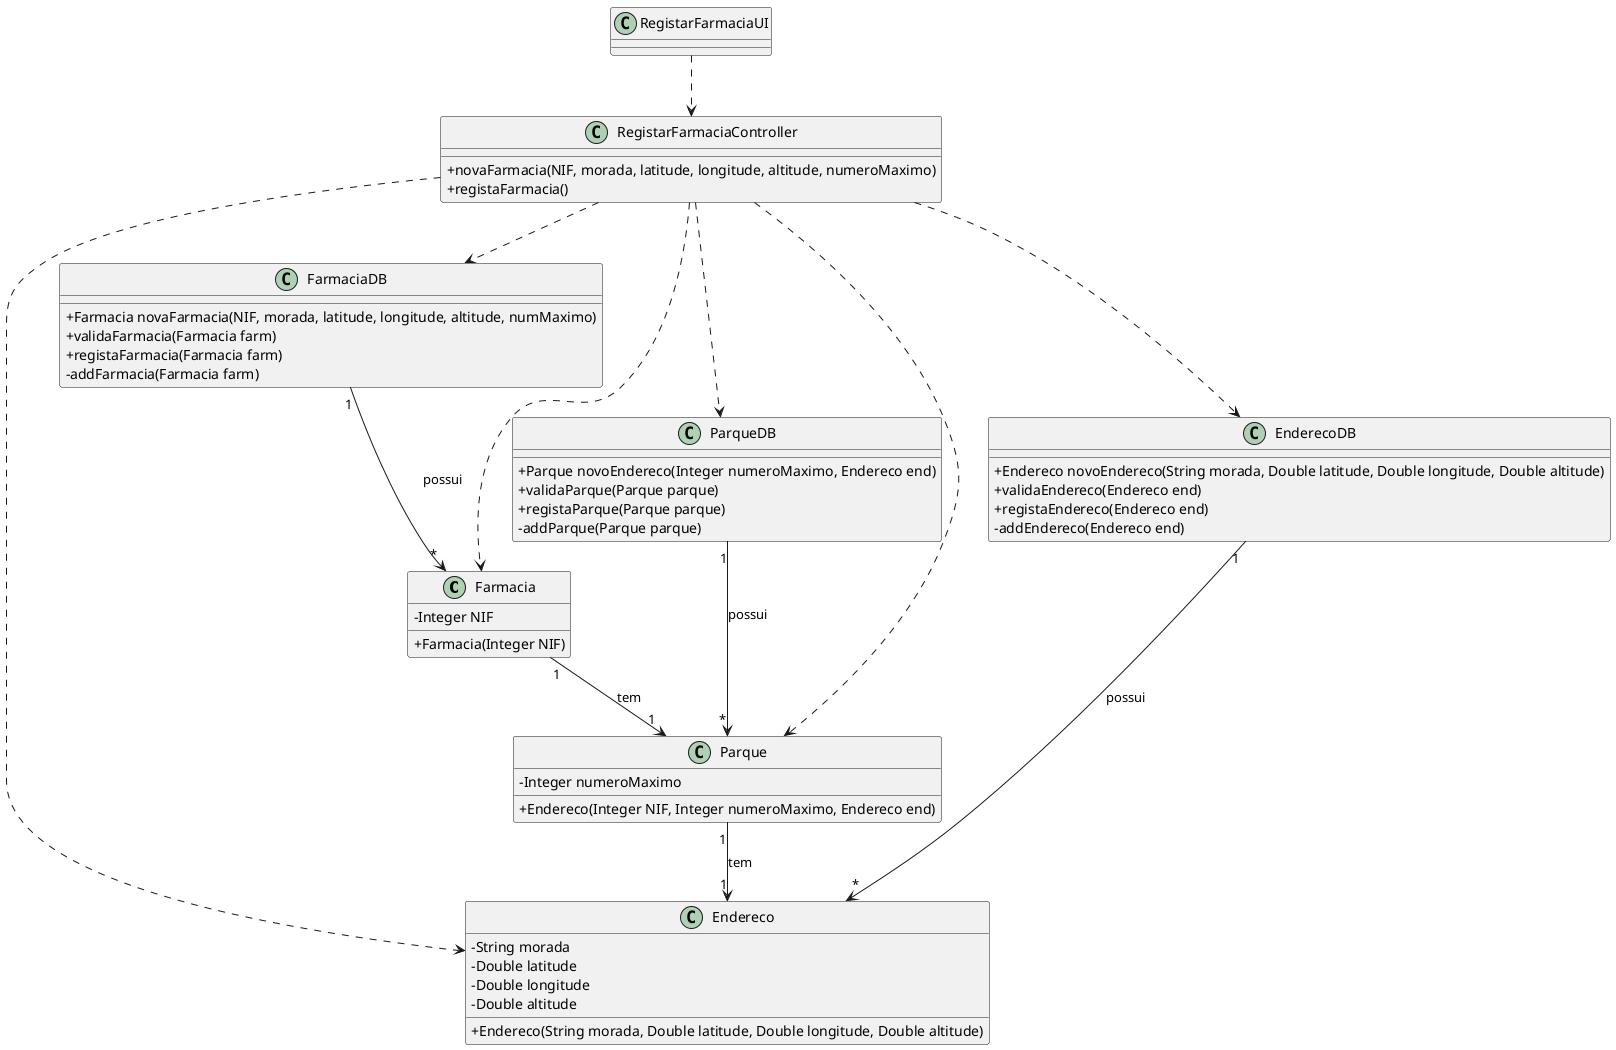 @startuml
skinparam classAttributeIconSize 0

class Farmacia {
  -Integer NIF
  +Farmacia(Integer NIF)
}

class Endereco {
  -String morada
  -Double latitude
  -Double longitude
  -Double altitude 
  +Endereco(String morada, Double latitude, Double longitude, Double altitude)
}

class Parque {
  -Integer numeroMaximo
  +Endereco(Integer NIF, Integer numeroMaximo, Endereco end)
}

class FarmaciaDB {
  +Farmacia novaFarmacia(NIF, morada, latitude, longitude, altitude, numMaximo)
  +validaFarmacia(Farmacia farm)
  +registaFarmacia(Farmacia farm)
  -addFarmacia(Farmacia farm)
}

class EnderecoDB {
  +Endereco novoEndereco(String morada, Double latitude, Double longitude, Double altitude)
  +validaEndereco(Endereco end)
  +registaEndereco(Endereco end)
  -addEndereco(Endereco end)
}

class ParqueDB {
  +Parque novoEndereco(Integer numeroMaximo, Endereco end)
  +validaParque(Parque parque)
  +registaParque(Parque parque)
  -addParque(Parque parque)
}

class RegistarFarmaciaController {
  +novaFarmacia(NIF, morada, latitude, longitude, altitude, numeroMaximo)
  +registaFarmacia()
}

class RegistarFarmaciaUI {
  
}

RegistarFarmaciaUI ..> RegistarFarmaciaController
RegistarFarmaciaController ..> ParqueDB
RegistarFarmaciaController ..> EnderecoDB
RegistarFarmaciaController ..> FarmaciaDB
RegistarFarmaciaController ..> Parque
RegistarFarmaciaController ..> Endereco
RegistarFarmaciaController ..> Farmacia

ParqueDB "1" --> "*" Parque : possui
EnderecoDB "1" --> "*" Endereco : possui
FarmaciaDB "1" --> "*" Farmacia : possui
Farmacia "1" --> "1" Parque : tem
Parque "1" --> "1" Endereco : tem


@enduml
